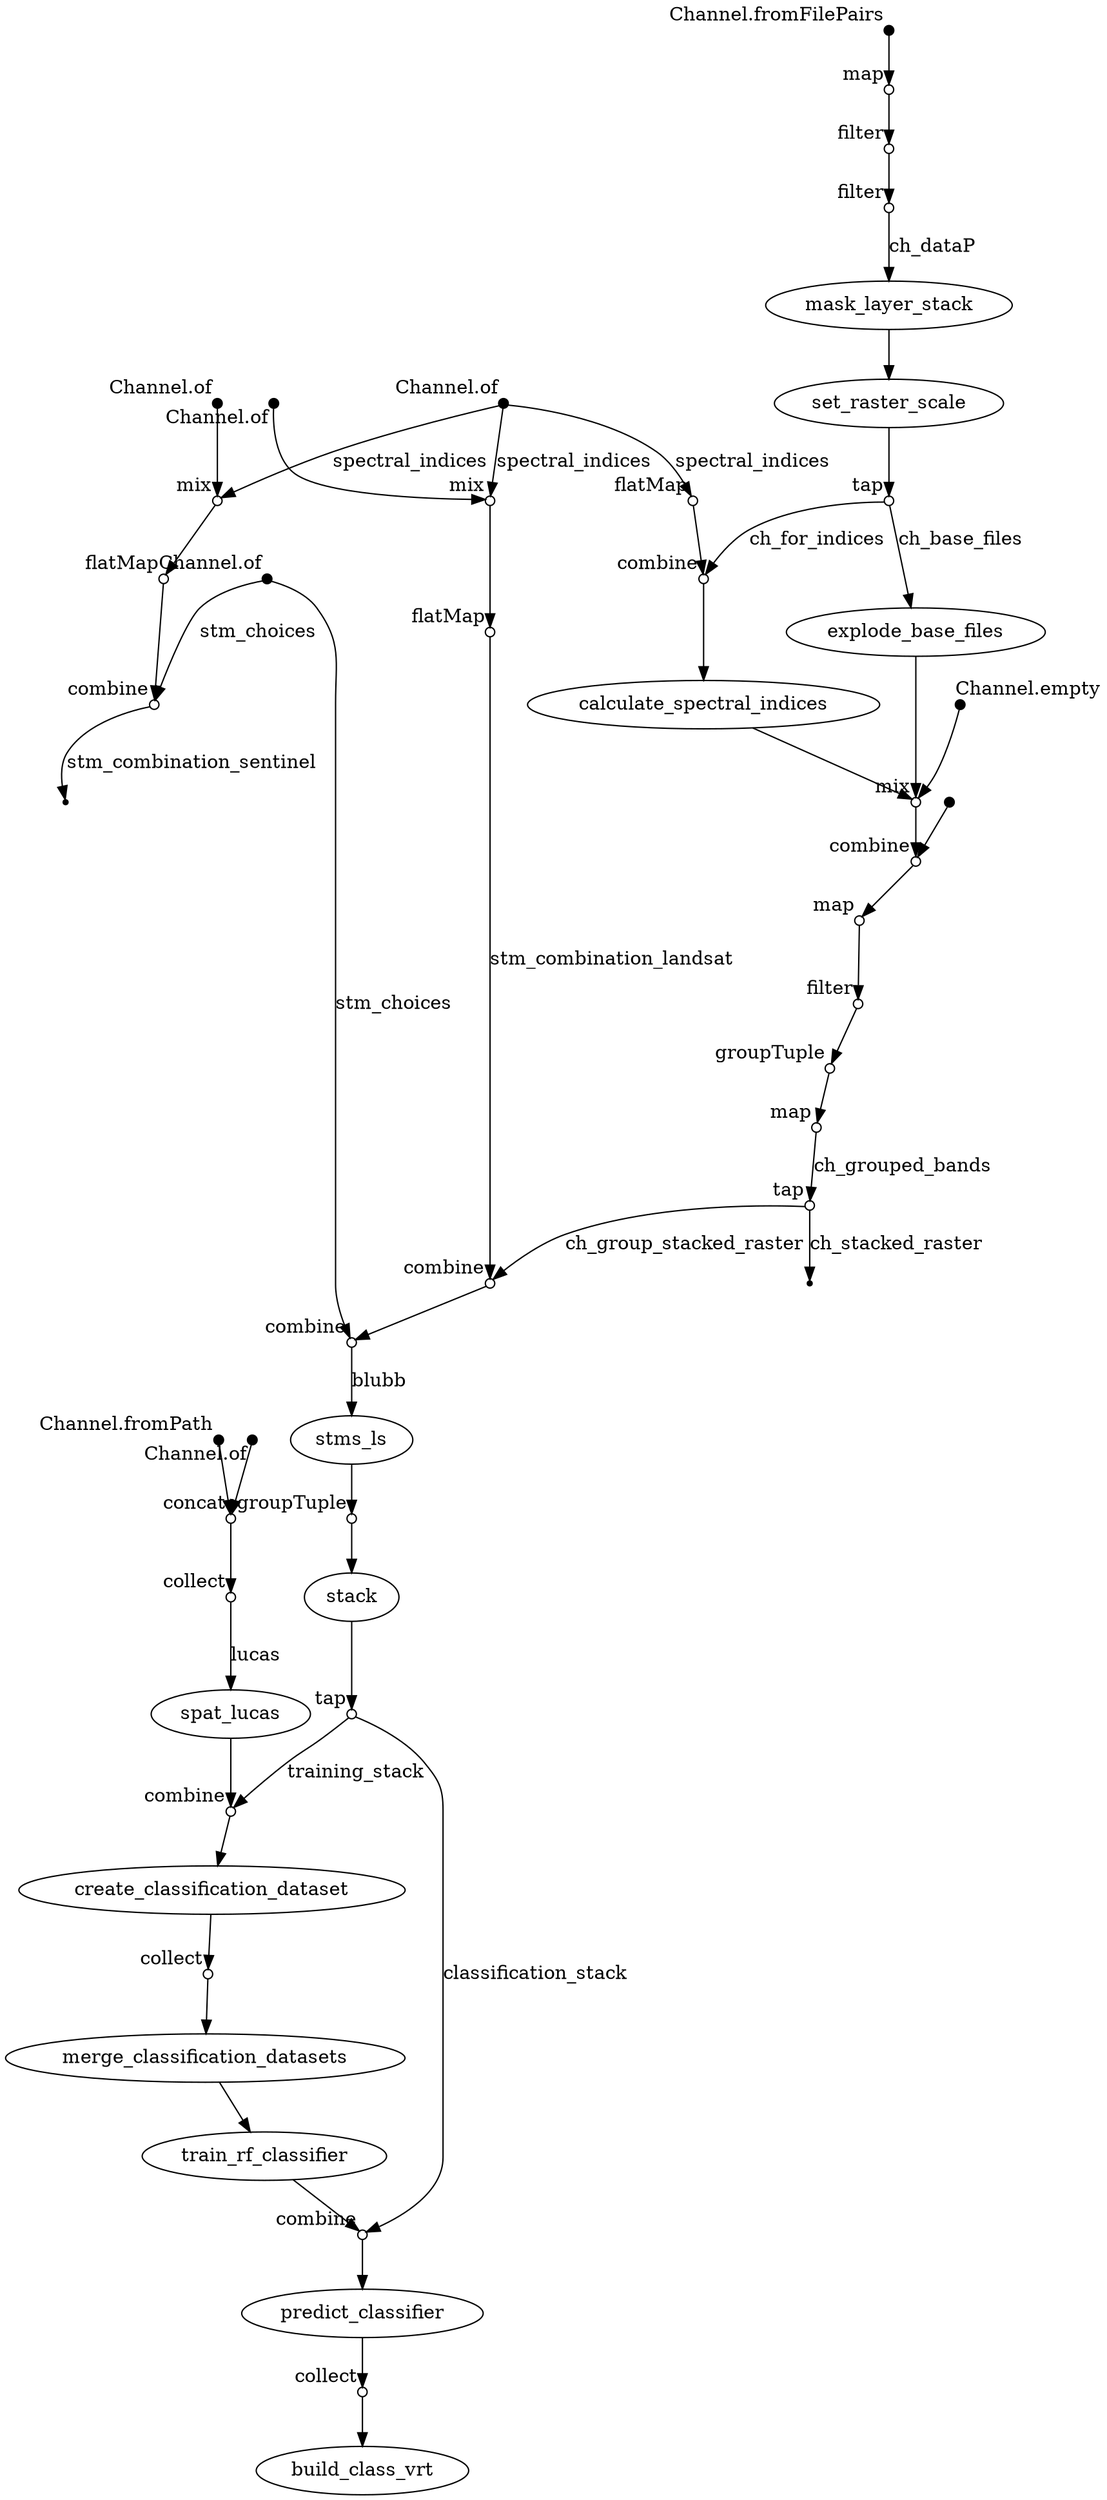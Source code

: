 digraph "dag" {
p0 [shape=point,label="",fixedsize=true,width=0.1,xlabel="Channel.fromPath"];
p2 [shape=circle,label="",fixedsize=true,width=0.1,xlabel="concat"];
p0 -> p2;

p1 [shape=point,label="",fixedsize=true,width=0.1,xlabel="Channel.of"];
p2 [shape=circle,label="",fixedsize=true,width=0.1,xlabel="concat"];
p1 -> p2;

p2 [shape=circle,label="",fixedsize=true,width=0.1,xlabel="concat"];
p3 [shape=circle,label="",fixedsize=true,width=0.1,xlabel="collect"];
p2 -> p3;

p3 [shape=circle,label="",fixedsize=true,width=0.1,xlabel="collect"];
p4 [label="spat_lucas"];
p3 -> p4 [label="lucas"];

p4 [label="spat_lucas"];
p42 [shape=circle,label="",fixedsize=true,width=0.1,xlabel="combine"];
p4 -> p42;

p5 [shape=point,label="",fixedsize=true,width=0.1,xlabel="Channel.of"];
p8 [shape=circle,label="",fixedsize=true,width=0.1,xlabel="mix"];
p5 -> p8 [label="spectral_indices"];

p6 [shape=point,label="",fixedsize=true,width=0.1,xlabel="Channel.of"];
p10 [shape=circle,label="",fixedsize=true,width=0.1,xlabel="combine"];
p6 -> p10 [label="stm_choices"];

p7 [shape=point,label="",fixedsize=true,width=0.1,xlabel="Channel.of"];
p8 [shape=circle,label="",fixedsize=true,width=0.1,xlabel="mix"];
p7 -> p8;

p8 [shape=circle,label="",fixedsize=true,width=0.1,xlabel="mix"];
p9 [shape=circle,label="",fixedsize=true,width=0.1,xlabel="flatMap"];
p8 -> p9;

p9 [shape=circle,label="",fixedsize=true,width=0.1,xlabel="flatMap"];
p10 [shape=circle,label="",fixedsize=true,width=0.1,xlabel="combine"];
p9 -> p10;

p10 [shape=circle,label="",fixedsize=true,width=0.1,xlabel="combine"];
p11 [shape=point];
p10 -> p11 [label="stm_combination_sentinel"];

p12 [shape=point,label="",fixedsize=true,width=0.1,xlabel="Channel.of"];
p13 [shape=circle,label="",fixedsize=true,width=0.1,xlabel="mix"];
p12 -> p13;

p5 [shape=point,label="",fixedsize=true,width=0.1,xlabel="Channel.of"];
p13 [shape=circle,label="",fixedsize=true,width=0.1,xlabel="mix"];
p5 -> p13 [label="spectral_indices"];

p13 [shape=circle,label="",fixedsize=true,width=0.1,xlabel="mix"];
p14 [shape=circle,label="",fixedsize=true,width=0.1,xlabel="flatMap"];
p13 -> p14;

p14 [shape=circle,label="",fixedsize=true,width=0.1,xlabel="flatMap"];
p36 [shape=circle,label="",fixedsize=true,width=0.1,xlabel="combine"];
p14 -> p36 [label="stm_combination_landsat"];

p15 [shape=point,label="",fixedsize=true,width=0.1,xlabel="Channel.fromFilePairs"];
p16 [shape=circle,label="",fixedsize=true,width=0.1,xlabel="map"];
p15 -> p16;

p16 [shape=circle,label="",fixedsize=true,width=0.1,xlabel="map"];
p17 [shape=circle,label="",fixedsize=true,width=0.1,xlabel="filter"];
p16 -> p17;

p17 [shape=circle,label="",fixedsize=true,width=0.1,xlabel="filter"];
p18 [shape=circle,label="",fixedsize=true,width=0.1,xlabel="filter"];
p17 -> p18;

p18 [shape=circle,label="",fixedsize=true,width=0.1,xlabel="filter"];
p19 [label="mask_layer_stack"];
p18 -> p19 [label="ch_dataP"];

p19 [label="mask_layer_stack"];
p20 [label="set_raster_scale"];
p19 -> p20;

p20 [label="set_raster_scale"];
p21 [shape=circle,label="",fixedsize=true,width=0.1,xlabel="tap"];
p20 -> p21;

p21 [shape=circle,label="",fixedsize=true,width=0.1,xlabel="tap"];
p23 [shape=circle,label="",fixedsize=true,width=0.1,xlabel="combine"];
p21 -> p23 [label="ch_for_indices"];

p21 [shape=circle,label="",fixedsize=true,width=0.1,xlabel="tap"];
p25 [label="explode_base_files"];
p21 -> p25 [label="ch_base_files"];

p5 [shape=point,label="",fixedsize=true,width=0.1,xlabel="Channel.of"];
p22 [shape=circle,label="",fixedsize=true,width=0.1,xlabel="flatMap"];
p5 -> p22 [label="spectral_indices"];

p22 [shape=circle,label="",fixedsize=true,width=0.1,xlabel="flatMap"];
p23 [shape=circle,label="",fixedsize=true,width=0.1,xlabel="combine"];
p22 -> p23;

p23 [shape=circle,label="",fixedsize=true,width=0.1,xlabel="combine"];
p24 [label="calculate_spectral_indices"];
p23 -> p24;

p24 [label="calculate_spectral_indices"];
p27 [shape=circle,label="",fixedsize=true,width=0.1,xlabel="mix"];
p24 -> p27;

p25 [label="explode_base_files"];
p27 [shape=circle,label="",fixedsize=true,width=0.1,xlabel="mix"];
p25 -> p27;

p26 [shape=point,label="",fixedsize=true,width=0.1,xlabel="Channel.empty"];
p27 [shape=circle,label="",fixedsize=true,width=0.1,xlabel="mix"];
p26 -> p27;

p27 [shape=circle,label="",fixedsize=true,width=0.1,xlabel="mix"];
p29 [shape=circle,label="",fixedsize=true,width=0.1,xlabel="combine"];
p27 -> p29;

p28 [shape=point,label="",fixedsize=true,width=0.1];
p29 [shape=circle,label="",fixedsize=true,width=0.1,xlabel="combine"];
p28 -> p29;

p29 [shape=circle,label="",fixedsize=true,width=0.1,xlabel="combine"];
p30 [shape=circle,label="",fixedsize=true,width=0.1,xlabel="map"];
p29 -> p30;

p30 [shape=circle,label="",fixedsize=true,width=0.1,xlabel="map"];
p31 [shape=circle,label="",fixedsize=true,width=0.1,xlabel="filter"];
p30 -> p31;

p31 [shape=circle,label="",fixedsize=true,width=0.1,xlabel="filter"];
p32 [shape=circle,label="",fixedsize=true,width=0.1,xlabel="groupTuple"];
p31 -> p32;

p32 [shape=circle,label="",fixedsize=true,width=0.1,xlabel="groupTuple"];
p33 [shape=circle,label="",fixedsize=true,width=0.1,xlabel="map"];
p32 -> p33;

p33 [shape=circle,label="",fixedsize=true,width=0.1,xlabel="map"];
p34 [shape=circle,label="",fixedsize=true,width=0.1,xlabel="tap"];
p33 -> p34 [label="ch_grouped_bands"];

p34 [shape=circle,label="",fixedsize=true,width=0.1,xlabel="tap"];
p36 [shape=circle,label="",fixedsize=true,width=0.1,xlabel="combine"];
p34 -> p36 [label="ch_group_stacked_raster"];

p34 [shape=circle,label="",fixedsize=true,width=0.1,xlabel="tap"];
p35 [shape=point];
p34 -> p35 [label="ch_stacked_raster"];

p36 [shape=circle,label="",fixedsize=true,width=0.1,xlabel="combine"];
p37 [shape=circle,label="",fixedsize=true,width=0.1,xlabel="combine"];
p36 -> p37;

p6 [shape=point,label="",fixedsize=true,width=0.1,xlabel="Channel.of"];
p37 [shape=circle,label="",fixedsize=true,width=0.1,xlabel="combine"];
p6 -> p37 [label="stm_choices"];

p37 [shape=circle,label="",fixedsize=true,width=0.1,xlabel="combine"];
p38 [label="stms_ls"];
p37 -> p38 [label="blubb"];

p38 [label="stms_ls"];
p39 [shape=circle,label="",fixedsize=true,width=0.1,xlabel="groupTuple"];
p38 -> p39;

p39 [shape=circle,label="",fixedsize=true,width=0.1,xlabel="groupTuple"];
p40 [label="stack"];
p39 -> p40;

p40 [label="stack"];
p41 [shape=circle,label="",fixedsize=true,width=0.1,xlabel="tap"];
p40 -> p41;

p41 [shape=circle,label="",fixedsize=true,width=0.1,xlabel="tap"];
p42 [shape=circle,label="",fixedsize=true,width=0.1,xlabel="combine"];
p41 -> p42 [label="training_stack"];

p41 [shape=circle,label="",fixedsize=true,width=0.1,xlabel="tap"];
p47 [shape=circle,label="",fixedsize=true,width=0.1,xlabel="combine"];
p41 -> p47 [label="classification_stack"];

p42 [shape=circle,label="",fixedsize=true,width=0.1,xlabel="combine"];
p43 [label="create_classification_dataset"];
p42 -> p43;

p43 [label="create_classification_dataset"];
p44 [shape=circle,label="",fixedsize=true,width=0.1,xlabel="collect"];
p43 -> p44;

p44 [shape=circle,label="",fixedsize=true,width=0.1,xlabel="collect"];
p45 [label="merge_classification_datasets"];
p44 -> p45;

p45 [label="merge_classification_datasets"];
p46 [label="train_rf_classifier"];
p45 -> p46;

p46 [label="train_rf_classifier"];
p47 [shape=circle,label="",fixedsize=true,width=0.1,xlabel="combine"];
p46 -> p47;

p47 [shape=circle,label="",fixedsize=true,width=0.1,xlabel="combine"];
p48 [label="predict_classifier"];
p47 -> p48;

p48 [label="predict_classifier"];
p49 [shape=circle,label="",fixedsize=true,width=0.1,xlabel="collect"];
p48 -> p49;

p49 [shape=circle,label="",fixedsize=true,width=0.1,xlabel="collect"];
p50 [label="build_class_vrt"];
p49 -> p50;

}
